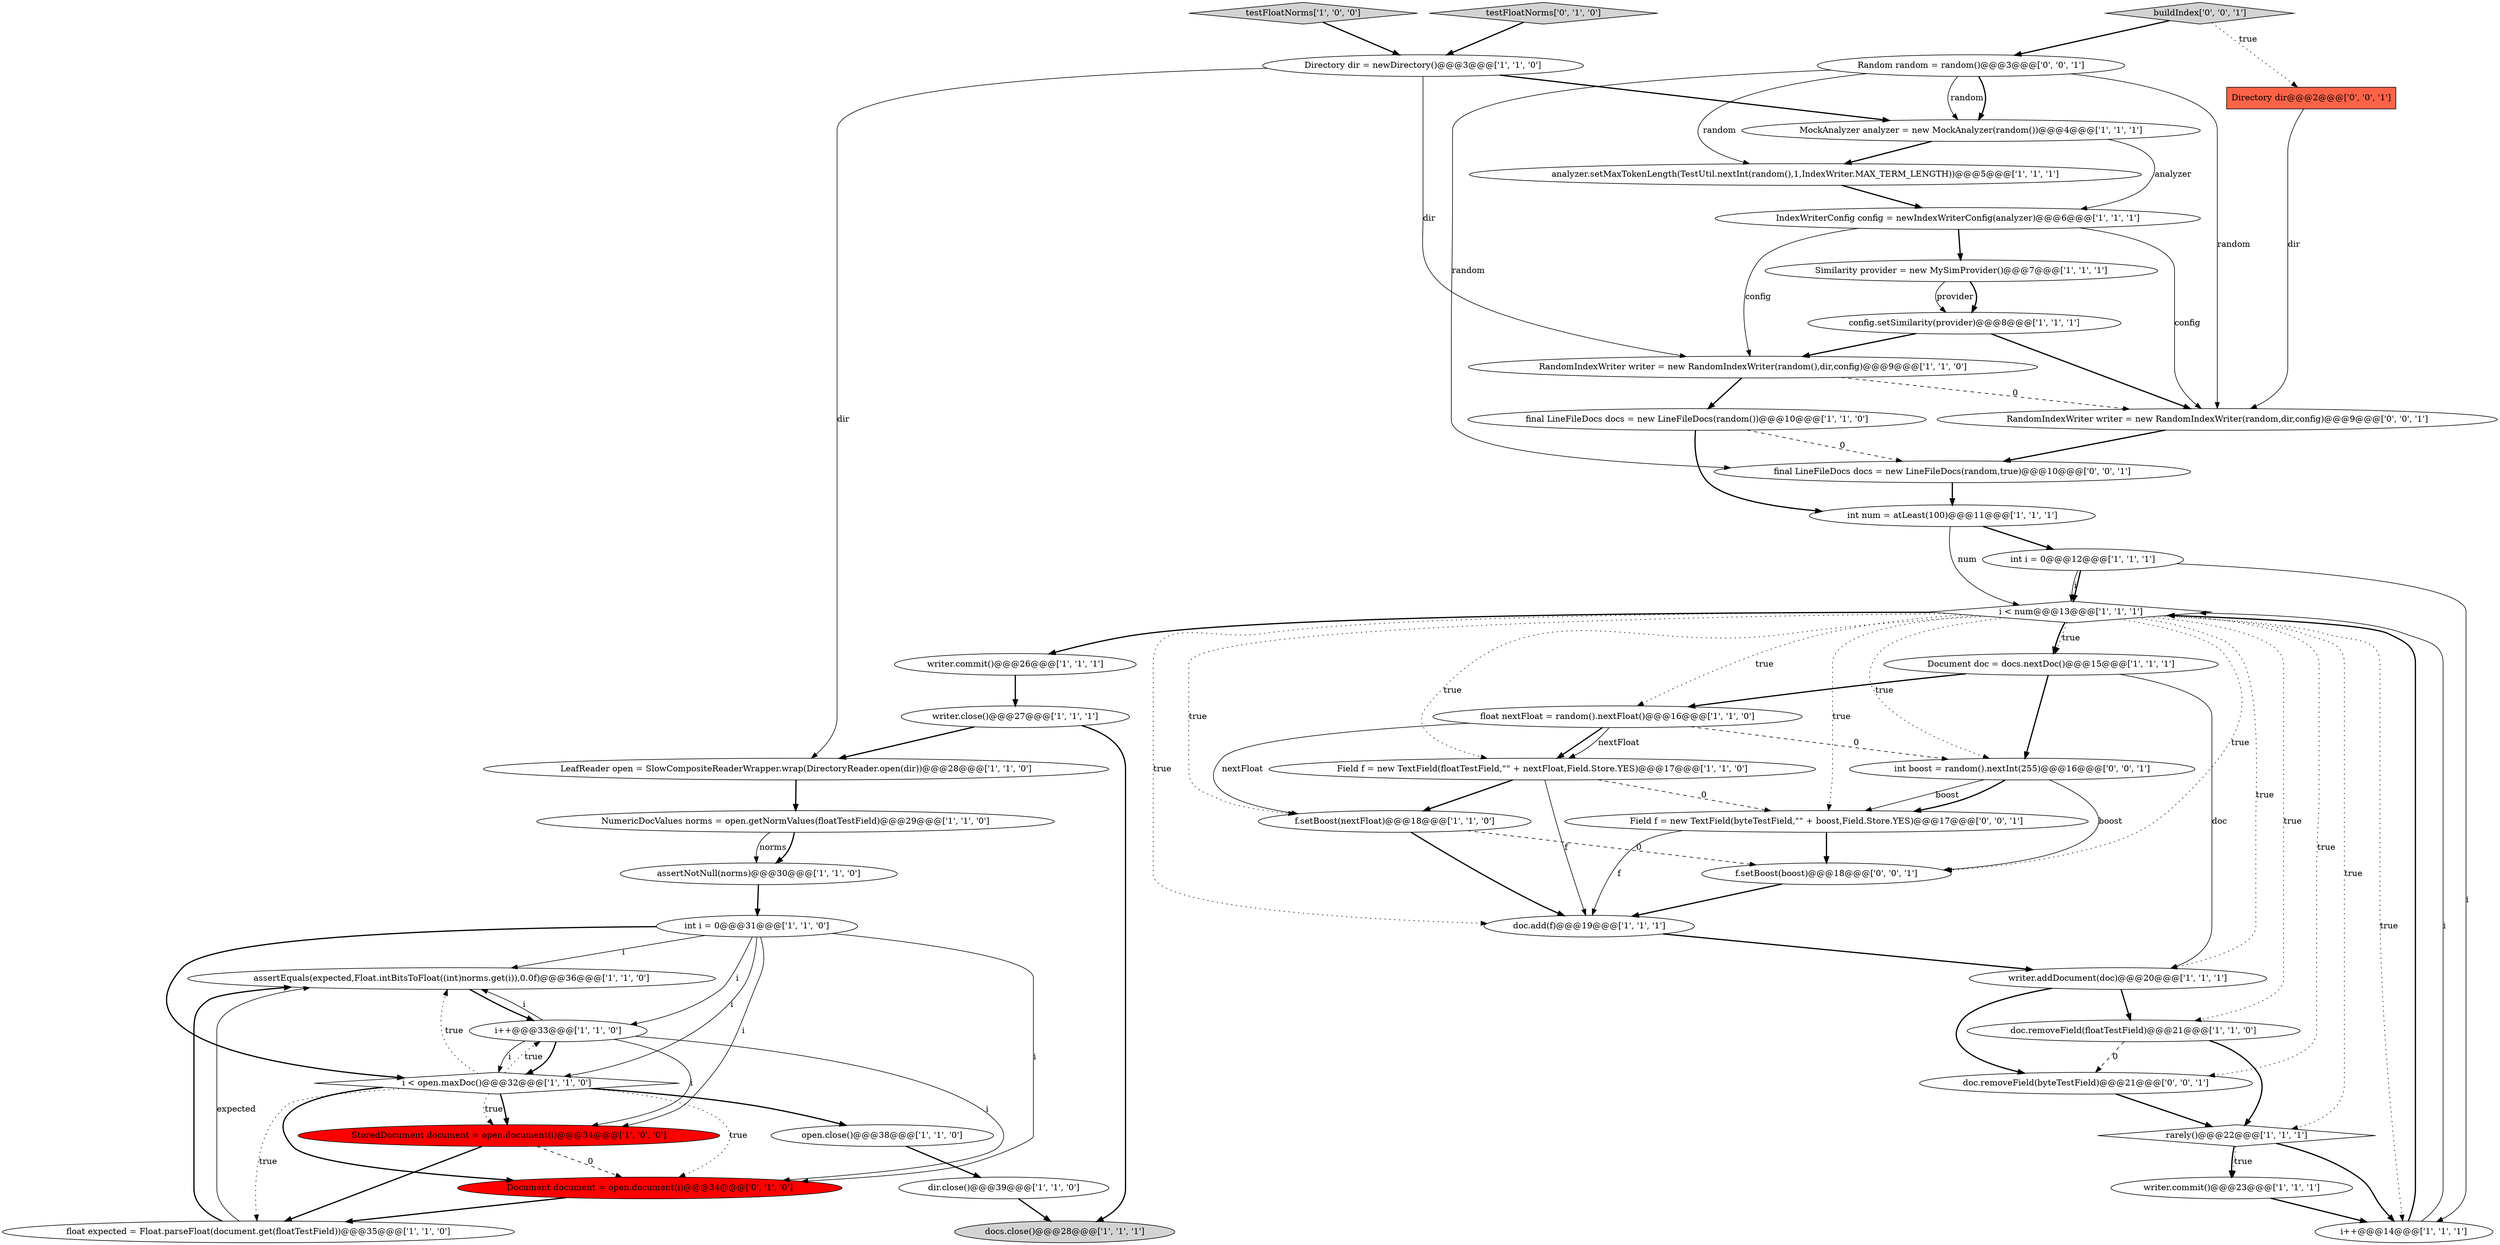 digraph {
5 [style = filled, label = "int i = 0@@@31@@@['1', '1', '0']", fillcolor = white, shape = ellipse image = "AAA0AAABBB1BBB"];
35 [style = filled, label = "doc.removeField(floatTestField)@@@21@@@['1', '1', '0']", fillcolor = white, shape = ellipse image = "AAA0AAABBB1BBB"];
43 [style = filled, label = "f.setBoost(boost)@@@18@@@['0', '0', '1']", fillcolor = white, shape = ellipse image = "AAA0AAABBB3BBB"];
32 [style = filled, label = "config.setSimilarity(provider)@@@8@@@['1', '1', '1']", fillcolor = white, shape = ellipse image = "AAA0AAABBB1BBB"];
3 [style = filled, label = "int num = atLeast(100)@@@11@@@['1', '1', '1']", fillcolor = white, shape = ellipse image = "AAA0AAABBB1BBB"];
18 [style = filled, label = "rarely()@@@22@@@['1', '1', '1']", fillcolor = white, shape = diamond image = "AAA0AAABBB1BBB"];
8 [style = filled, label = "writer.addDocument(doc)@@@20@@@['1', '1', '1']", fillcolor = white, shape = ellipse image = "AAA0AAABBB1BBB"];
45 [style = filled, label = "RandomIndexWriter writer = new RandomIndexWriter(random,dir,config)@@@9@@@['0', '0', '1']", fillcolor = white, shape = ellipse image = "AAA0AAABBB3BBB"];
6 [style = filled, label = "IndexWriterConfig config = newIndexWriterConfig(analyzer)@@@6@@@['1', '1', '1']", fillcolor = white, shape = ellipse image = "AAA0AAABBB1BBB"];
21 [style = filled, label = "writer.commit()@@@23@@@['1', '1', '1']", fillcolor = white, shape = ellipse image = "AAA0AAABBB1BBB"];
15 [style = filled, label = "assertNotNull(norms)@@@30@@@['1', '1', '0']", fillcolor = white, shape = ellipse image = "AAA0AAABBB1BBB"];
44 [style = filled, label = "buildIndex['0', '0', '1']", fillcolor = lightgray, shape = diamond image = "AAA0AAABBB3BBB"];
36 [style = filled, label = "testFloatNorms['0', '1', '0']", fillcolor = lightgray, shape = diamond image = "AAA0AAABBB2BBB"];
19 [style = filled, label = "assertEquals(expected,Float.intBitsToFloat((int)norms.get(i)),0.0f)@@@36@@@['1', '1', '0']", fillcolor = white, shape = ellipse image = "AAA0AAABBB1BBB"];
16 [style = filled, label = "testFloatNorms['1', '0', '0']", fillcolor = lightgray, shape = diamond image = "AAA0AAABBB1BBB"];
37 [style = filled, label = "Document document = open.document(i)@@@34@@@['0', '1', '0']", fillcolor = red, shape = ellipse image = "AAA1AAABBB2BBB"];
40 [style = filled, label = "final LineFileDocs docs = new LineFileDocs(random,true)@@@10@@@['0', '0', '1']", fillcolor = white, shape = ellipse image = "AAA0AAABBB3BBB"];
46 [style = filled, label = "Random random = random()@@@3@@@['0', '0', '1']", fillcolor = white, shape = ellipse image = "AAA0AAABBB3BBB"];
26 [style = filled, label = "Similarity provider = new MySimProvider()@@@7@@@['1', '1', '1']", fillcolor = white, shape = ellipse image = "AAA0AAABBB1BBB"];
10 [style = filled, label = "MockAnalyzer analyzer = new MockAnalyzer(random())@@@4@@@['1', '1', '1']", fillcolor = white, shape = ellipse image = "AAA0AAABBB1BBB"];
1 [style = filled, label = "analyzer.setMaxTokenLength(TestUtil.nextInt(random(),1,IndexWriter.MAX_TERM_LENGTH))@@@5@@@['1', '1', '1']", fillcolor = white, shape = ellipse image = "AAA0AAABBB1BBB"];
31 [style = filled, label = "float expected = Float.parseFloat(document.get(floatTestField))@@@35@@@['1', '1', '0']", fillcolor = white, shape = ellipse image = "AAA0AAABBB1BBB"];
24 [style = filled, label = "docs.close()@@@28@@@['1', '1', '1']", fillcolor = lightgray, shape = ellipse image = "AAA0AAABBB1BBB"];
4 [style = filled, label = "NumericDocValues norms = open.getNormValues(floatTestField)@@@29@@@['1', '1', '0']", fillcolor = white, shape = ellipse image = "AAA0AAABBB1BBB"];
33 [style = filled, label = "writer.commit()@@@26@@@['1', '1', '1']", fillcolor = white, shape = ellipse image = "AAA0AAABBB1BBB"];
28 [style = filled, label = "f.setBoost(nextFloat)@@@18@@@['1', '1', '0']", fillcolor = white, shape = ellipse image = "AAA0AAABBB1BBB"];
20 [style = filled, label = "i < open.maxDoc()@@@32@@@['1', '1', '0']", fillcolor = white, shape = diamond image = "AAA0AAABBB1BBB"];
42 [style = filled, label = "Field f = new TextField(byteTestField,\"\" + boost,Field.Store.YES)@@@17@@@['0', '0', '1']", fillcolor = white, shape = ellipse image = "AAA0AAABBB3BBB"];
22 [style = filled, label = "RandomIndexWriter writer = new RandomIndexWriter(random(),dir,config)@@@9@@@['1', '1', '0']", fillcolor = white, shape = ellipse image = "AAA0AAABBB1BBB"];
0 [style = filled, label = "open.close()@@@38@@@['1', '1', '0']", fillcolor = white, shape = ellipse image = "AAA0AAABBB1BBB"];
17 [style = filled, label = "i < num@@@13@@@['1', '1', '1']", fillcolor = white, shape = diamond image = "AAA0AAABBB1BBB"];
39 [style = filled, label = "doc.removeField(byteTestField)@@@21@@@['0', '0', '1']", fillcolor = white, shape = ellipse image = "AAA0AAABBB3BBB"];
7 [style = filled, label = "Field f = new TextField(floatTestField,\"\" + nextFloat,Field.Store.YES)@@@17@@@['1', '1', '0']", fillcolor = white, shape = ellipse image = "AAA0AAABBB1BBB"];
29 [style = filled, label = "writer.close()@@@27@@@['1', '1', '1']", fillcolor = white, shape = ellipse image = "AAA0AAABBB1BBB"];
11 [style = filled, label = "int i = 0@@@12@@@['1', '1', '1']", fillcolor = white, shape = ellipse image = "AAA0AAABBB1BBB"];
12 [style = filled, label = "i++@@@33@@@['1', '1', '0']", fillcolor = white, shape = ellipse image = "AAA0AAABBB1BBB"];
9 [style = filled, label = "LeafReader open = SlowCompositeReaderWrapper.wrap(DirectoryReader.open(dir))@@@28@@@['1', '1', '0']", fillcolor = white, shape = ellipse image = "AAA0AAABBB1BBB"];
30 [style = filled, label = "Document doc = docs.nextDoc()@@@15@@@['1', '1', '1']", fillcolor = white, shape = ellipse image = "AAA0AAABBB1BBB"];
27 [style = filled, label = "i++@@@14@@@['1', '1', '1']", fillcolor = white, shape = ellipse image = "AAA0AAABBB1BBB"];
25 [style = filled, label = "Directory dir = newDirectory()@@@3@@@['1', '1', '0']", fillcolor = white, shape = ellipse image = "AAA0AAABBB1BBB"];
2 [style = filled, label = "final LineFileDocs docs = new LineFileDocs(random())@@@10@@@['1', '1', '0']", fillcolor = white, shape = ellipse image = "AAA0AAABBB1BBB"];
23 [style = filled, label = "float nextFloat = random().nextFloat()@@@16@@@['1', '1', '0']", fillcolor = white, shape = ellipse image = "AAA0AAABBB1BBB"];
38 [style = filled, label = "Directory dir@@@2@@@['0', '0', '1']", fillcolor = tomato, shape = box image = "AAA0AAABBB3BBB"];
14 [style = filled, label = "doc.add(f)@@@19@@@['1', '1', '1']", fillcolor = white, shape = ellipse image = "AAA0AAABBB1BBB"];
41 [style = filled, label = "int boost = random().nextInt(255)@@@16@@@['0', '0', '1']", fillcolor = white, shape = ellipse image = "AAA0AAABBB3BBB"];
34 [style = filled, label = "StoredDocument document = open.document(i)@@@34@@@['1', '0', '0']", fillcolor = red, shape = ellipse image = "AAA1AAABBB1BBB"];
13 [style = filled, label = "dir.close()@@@39@@@['1', '1', '0']", fillcolor = white, shape = ellipse image = "AAA0AAABBB1BBB"];
32->22 [style = bold, label=""];
4->15 [style = solid, label="norms"];
12->37 [style = solid, label="i"];
0->13 [style = bold, label=""];
5->37 [style = solid, label="i"];
5->20 [style = bold, label=""];
3->17 [style = solid, label="num"];
46->10 [style = solid, label="random"];
11->17 [style = solid, label="i"];
20->0 [style = bold, label=""];
4->15 [style = bold, label=""];
17->35 [style = dotted, label="true"];
17->14 [style = dotted, label="true"];
30->8 [style = solid, label="doc"];
41->43 [style = solid, label="boost"];
28->14 [style = bold, label=""];
7->42 [style = dashed, label="0"];
39->18 [style = bold, label=""];
44->46 [style = bold, label=""];
17->8 [style = dotted, label="true"];
37->31 [style = bold, label=""];
20->31 [style = dotted, label="true"];
27->17 [style = bold, label=""];
20->37 [style = bold, label=""];
5->19 [style = solid, label="i"];
25->10 [style = bold, label=""];
8->39 [style = bold, label=""];
20->34 [style = dotted, label="true"];
17->27 [style = dotted, label="true"];
17->39 [style = dotted, label="true"];
30->41 [style = bold, label=""];
23->28 [style = solid, label="nextFloat"];
26->32 [style = bold, label=""];
35->18 [style = bold, label=""];
12->20 [style = solid, label="i"];
19->12 [style = bold, label=""];
12->19 [style = solid, label="i"];
20->34 [style = bold, label=""];
6->22 [style = solid, label="config"];
46->1 [style = solid, label="random"];
42->14 [style = solid, label="f"];
3->11 [style = bold, label=""];
34->31 [style = bold, label=""];
6->45 [style = solid, label="config"];
17->23 [style = dotted, label="true"];
33->29 [style = bold, label=""];
46->45 [style = solid, label="random"];
36->25 [style = bold, label=""];
25->22 [style = solid, label="dir"];
28->43 [style = dashed, label="0"];
40->3 [style = bold, label=""];
44->38 [style = dotted, label="true"];
7->14 [style = solid, label="f"];
17->43 [style = dotted, label="true"];
11->17 [style = bold, label=""];
14->8 [style = bold, label=""];
23->7 [style = bold, label=""];
10->1 [style = bold, label=""];
38->45 [style = solid, label="dir"];
6->26 [style = bold, label=""];
22->2 [style = bold, label=""];
13->24 [style = bold, label=""];
17->18 [style = dotted, label="true"];
21->27 [style = bold, label=""];
22->45 [style = dashed, label="0"];
2->3 [style = bold, label=""];
18->21 [style = dotted, label="true"];
46->10 [style = bold, label=""];
12->20 [style = bold, label=""];
41->42 [style = solid, label="boost"];
46->40 [style = solid, label="random"];
8->35 [style = bold, label=""];
27->17 [style = solid, label="i"];
35->39 [style = dashed, label="0"];
1->6 [style = bold, label=""];
20->37 [style = dotted, label="true"];
7->28 [style = bold, label=""];
43->14 [style = bold, label=""];
17->42 [style = dotted, label="true"];
17->28 [style = dotted, label="true"];
20->19 [style = dotted, label="true"];
11->27 [style = solid, label="i"];
18->21 [style = bold, label=""];
5->12 [style = solid, label="i"];
31->19 [style = bold, label=""];
45->40 [style = bold, label=""];
32->45 [style = bold, label=""];
17->41 [style = dotted, label="true"];
25->9 [style = solid, label="dir"];
42->43 [style = bold, label=""];
5->20 [style = solid, label="i"];
9->4 [style = bold, label=""];
29->9 [style = bold, label=""];
30->23 [style = bold, label=""];
16->25 [style = bold, label=""];
17->30 [style = bold, label=""];
17->33 [style = bold, label=""];
5->34 [style = solid, label="i"];
15->5 [style = bold, label=""];
34->37 [style = dashed, label="0"];
17->30 [style = dotted, label="true"];
18->27 [style = bold, label=""];
23->41 [style = dashed, label="0"];
17->7 [style = dotted, label="true"];
20->12 [style = dotted, label="true"];
2->40 [style = dashed, label="0"];
31->19 [style = solid, label="expected"];
23->7 [style = solid, label="nextFloat"];
29->24 [style = bold, label=""];
12->34 [style = solid, label="i"];
26->32 [style = solid, label="provider"];
10->6 [style = solid, label="analyzer"];
41->42 [style = bold, label=""];
}
